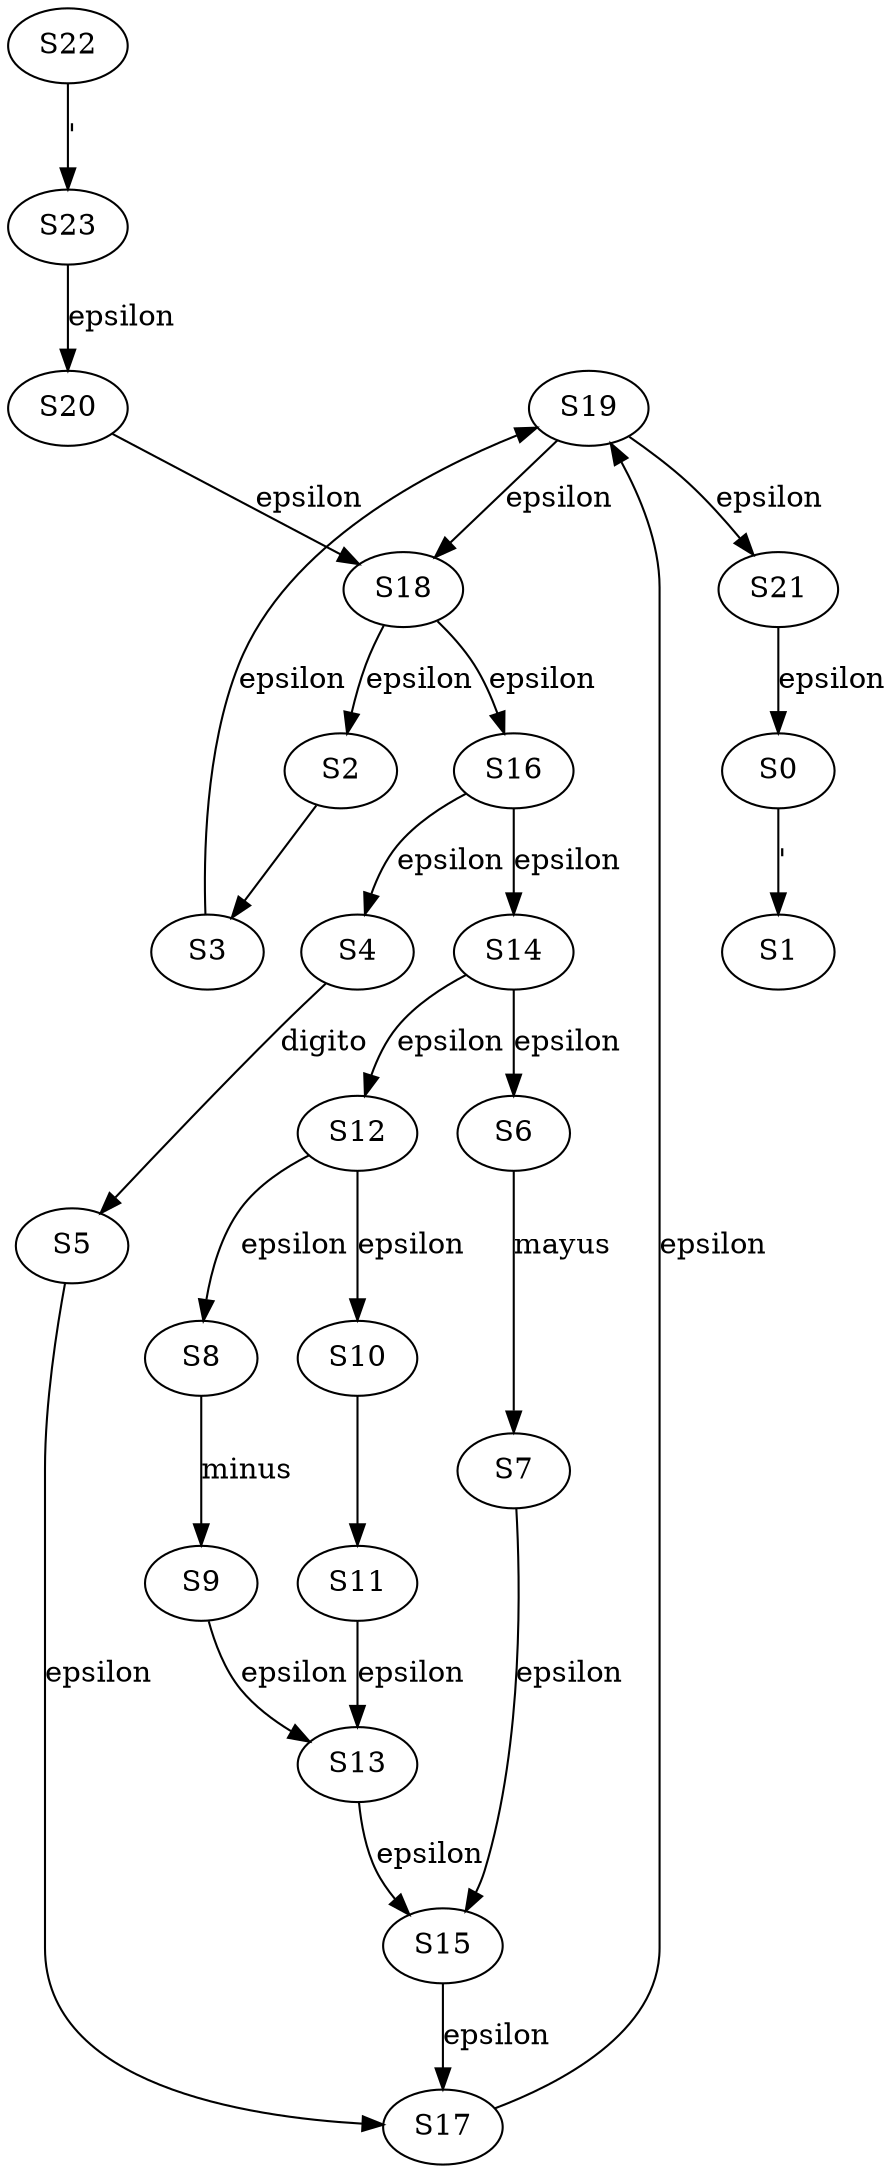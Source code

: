 digraph Thompson{
S0[label="S0"];
S1[label="S1"];
S0 -> S1 [label="\'"];
S2[label="S2"];
S3[label="S3"];
S2 -> S3 [label=" "];
S4[label="S4"];
S5[label="S5"];
S4 -> S5 [label="digito"];
S6[label="S6"];
S7[label="S7"];
S6 -> S7 [label="mayus"];
S8[label="S8"];
S9[label="S9"];
S8 -> S9 [label="minus"];
S10[label="S10"];
S11[label="S11"];
S10 -> S11 [label="\n"];
S12[label="S12"];
S13[label="S13"];
S12 -> S10 [label="epsilon"];
S12 -> S8 [label="epsilon"];
S11 -> S13 [label="epsilon"];
S9 -> S13 [label="epsilon"];
S14[label="S14"];
S15[label="S15"];
S14 -> S12 [label="epsilon"];
S14 -> S6 [label="epsilon"];
S13 -> S15 [label="epsilon"];
S7 -> S15 [label="epsilon"];
S16[label="S16"];
S17[label="S17"];
S16 -> S14 [label="epsilon"];
S16 -> S4 [label="epsilon"];
S15 -> S17 [label="epsilon"];
S5 -> S17 [label="epsilon"];
S18[label="S18"];
S19[label="S19"];
S18 -> S16 [label="epsilon"];
S18 -> S2 [label="epsilon"];
S17 -> S19 [label="epsilon"];
S3 -> S19 [label="epsilon"];
S20[label="S20"];
S21[label="S21"];
S20 -> S18 [label="epsilon"];
S19 -> S21 [label="epsilon"];
S19 -> S18 [label="epsilon"];
S21 -> S0 [label="epsilon"];
S22[label="S22"];
S23[label="S23"];
S22 -> S23 [label="\'"];
S23 -> S20 [label="epsilon"];

}
